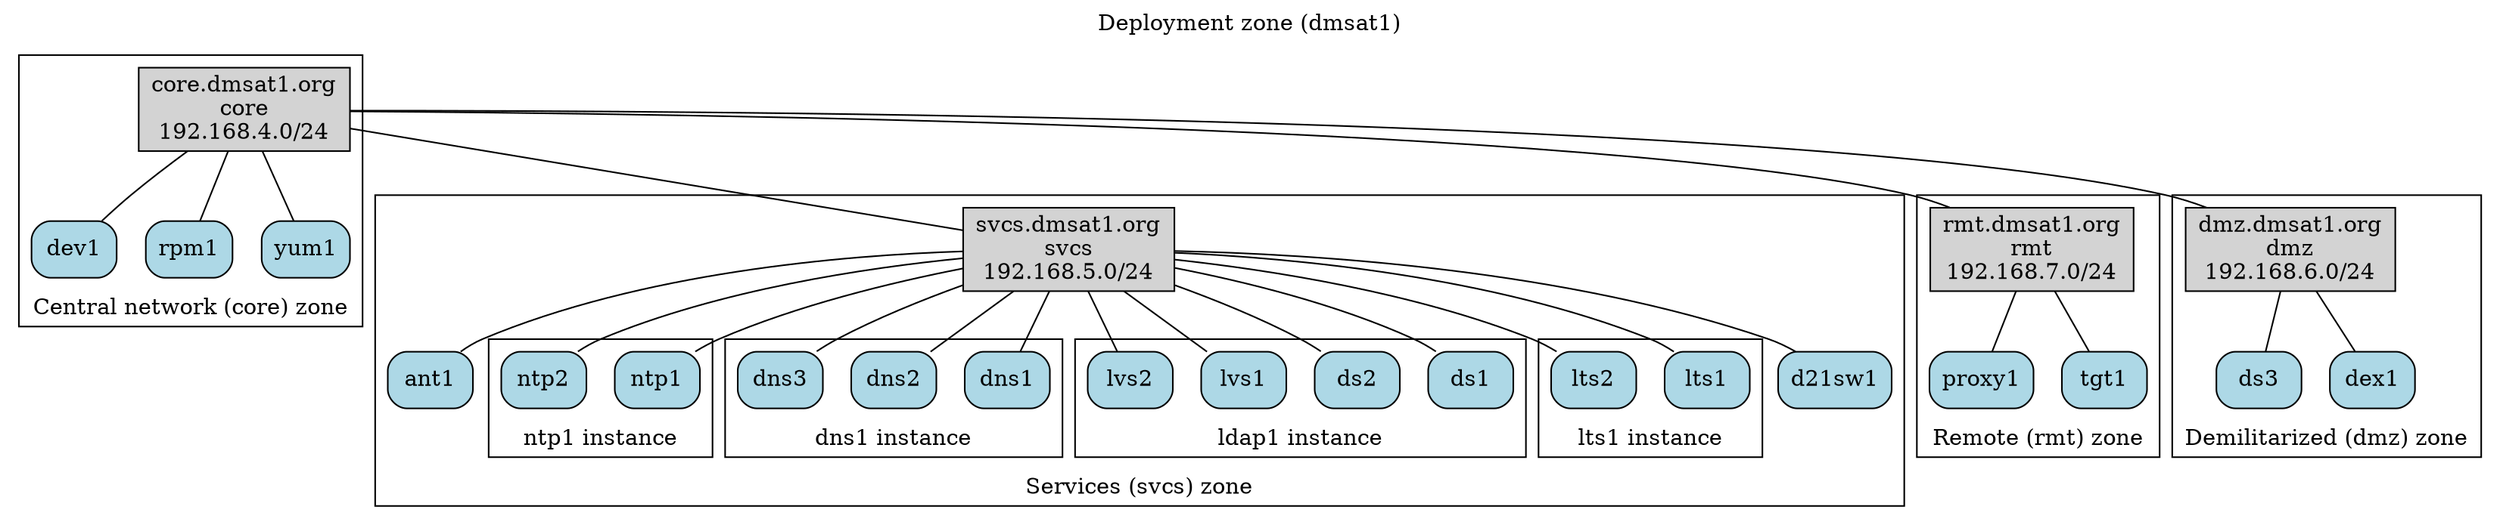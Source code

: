 graph cluster_dev_network {
  fillcolor   = "white";
  label       = "Deployment zone (dmsat1)";
  labelloc    = "top";
  //overlap     = "false";
  outputorder = "edgesfirst";
  packmode    = "node";
  style       = "filled";

  subgraph cluster_svcs {
    fillcolor = "white";
    label     = "Services (svcs) zone";
    labelloc  = "bottom";
    style     = "filled";

    // Nodes.
    svcs [
      // the svcs.dmsat1.org zone network switch.
      fillcolor = "lightgray",
      label     = "svcs.dmsat1.org\nsvcs\n192.168.5.0/24";
      shape     = "box",
      style     = "filled",
    ];

    ant1 [
      fillcolor = "lightblue",
      shape     = "box",
      style     = "filled,rounded",
    ];

    subgraph cluster_ntp1 {
      fillcolor = "white";
      label     = "ntp1 instance";
      labelloc  = "bottom";
      style     = "filled";

      ntp1 [
	fillcolor = "lightblue",
	shape     = "box",
	style     = "filled,rounded",
      ];

      ntp2 [
	fillcolor = "lightblue",
	shape     = "box",
	style     = "filled,rounded",
      ];
    }

    subgraph cluster_dns1 {
      fillcolor = "white";
      label     = "dns1 instance";
      labelloc  = "bottom";
      style     = "filled";

      dns1 [
	fillcolor = "lightblue",
	shape     = "box",
	style     = "filled,rounded",
      ];

      dns2 [
	fillcolor = "lightblue",
	shape     = "box",
	style     = "filled,rounded",
      ];

      dns3 [
	fillcolor = "lightblue",
	shape     = "box",
	style     = "filled,rounded",
      ];
    }

    subgraph cluster_ldap1 {
      fillcolor = "white";
      label     = "ldap1 instance";
      labelloc  = "bottom";
      style     = "filled";

      ds1 [
	fillcolor = "lightblue",
	shape     = "box",
	style     = "filled,rounded",
      ];

      ds2 [
	fillcolor = "lightblue",
	shape     = "box",
	style     = "filled,rounded",
      ];

      lvs1 [
	fillcolor = "lightblue",
	shape     = "box",
	style     = "filled,rounded",
      ];

      lvs2 [
	fillcolor = "lightblue",
	shape     = "box",
	style     = "filled,rounded",
      ];
    }

    subgraph cluster_lts1 {
      fillcolor = "white";
      label     = "lts1 instance";
      labelloc  = "bottom";
      style     = "filled";

      lts1 [
	fillcolor = "lightblue",
	shape     = "box",
	style     = "filled,rounded",
      ];

      lts2 [
	fillcolor = "lightblue",
	shape     = "box",
	style     = "filled,rounded",
      ];
    } // cluster_lts1

    d21sw1 [
      fillcolor = "lightblue",
      shape     = "box",
      style     = "filled,rounded",
    ];

    // Edges.
    svcs -- ant1;
    svcs -- ntp1;
    svcs -- ntp2;
    svcs -- dns1;
    svcs -- dns2;
    svcs -- dns3;
    svcs -- ds1;
    svcs -- ds2;
    svcs -- lvs1;
    svcs -- lvs2;
    svcs -- lts1;
    svcs -- lts2;
    svcs -- d21sw1;
  } // cluster_svcs

  subgraph cluster_rmt {
    fillcolor = "white";
    label     = "Remote (rmt) zone";
    labelloc  = "bottom";
    style     = "filled";

    // Nodes.
    rmt [
      // the rmt.dmsat1.org zone network switch.
      fillcolor = "lightgray",
      label     = "rmt.dmsat1.org\nrmt\n192.168.7.0/24";
      shape     = "box",
      style     = "filled",
    ];

    proxy1 [
      fillcolor = "lightblue",
      shape     = "box",
      style     = "filled,rounded",
    ];

    tgt1 [
      fillcolor = "lightblue",
      shape     = "box",
      style     = "filled,rounded",
    ];

    // Edges.
    rmt -- proxy1;
    rmt -- tgt1;
  } // cluster_rmt

  subgraph cluster_dmz {
    fillcolor = "white";
    label     = "Demilitarized (dmz) zone";
    labelloc  = "bottom";
    style     = "filled";

    // Nodes.
    dmz [
      // the dmz.dmsat1.org zone network switch.
      fillcolor = "lightgray",
      label     = "dmz.dmsat1.org\ndmz\n192.168.6.0/24";
      shape     = "box",
      style     = "filled",
    ];

    ds3 [
      fillcolor = "lightblue",
      shape     = "box",
      style     = "filled,rounded",
    ];

    dex1 [
      fillcolor = "lightblue",
      shape     = "box",
      style     = "filled,rounded",
    ];

    // Edges.
    dmz -- ds3;
    dmz -- dex1;
  } // cluster_dmz

  subgraph cluster_core {
    fillcolor = "white";
    label     = "Central network (core) zone";
    labelloc  = "bottom";
    style     = "filled";

    // Nodes.
    core [
      // the core.dmsat1.org zone network switch.
      fillcolor = "lightgray",
      label     = "core.dmsat1.org\ncore\n192.168.4.0/24";
      shape     = "box",
      style     = "filled",
    ];

    dev1 [
      fillcolor = "lightblue",
      shape     = "box",
      style     = "filled,rounded",
    ];

    rpm1 [
      fillcolor = "lightblue",
      shape     = "box",
      style     = "filled,rounded",
    ];

    yum1 [
      fillcolor = "lightblue",
      shape     = "box",
      style     = "filled,rounded",
    ];

    // Edges.
    core -- dev1;
    core -- rpm1;
    core -- yum1;
  } // cluster_core

  // Edges.
  core -- svcs;
  core -- rmt;
  core -- dmz;
} // dev_network
